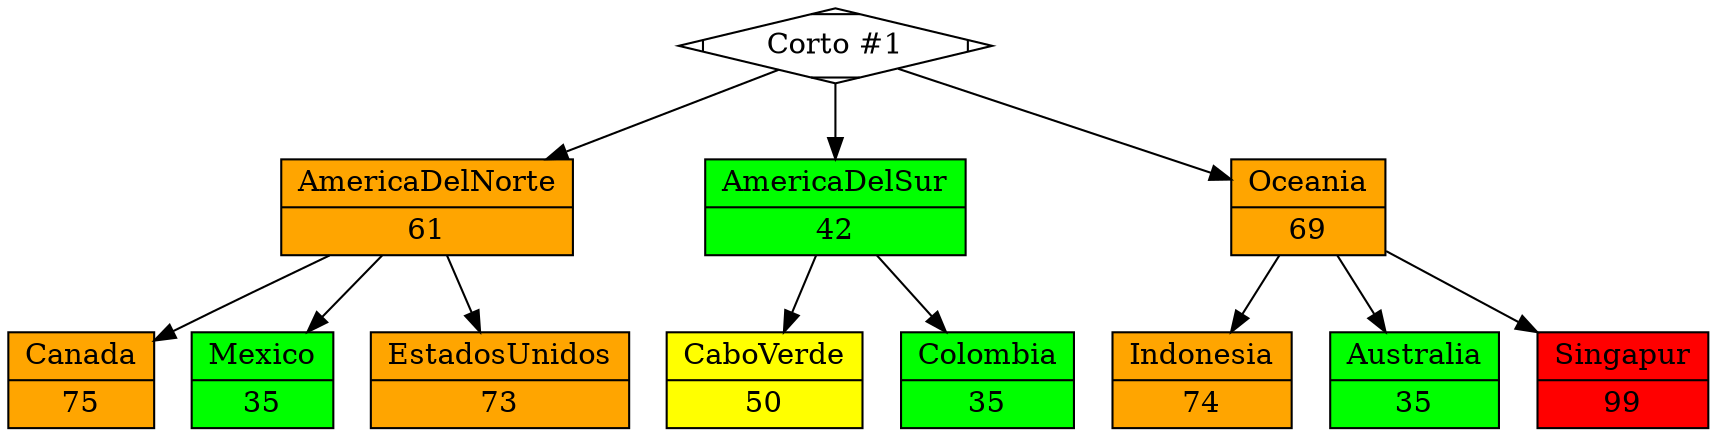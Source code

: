 digraph G { start -> AmericaDelNorte; AmericaDelNorte -> Canada; AmericaDelNorte -> Mexico; AmericaDelNorte -> EstadosUnidos; start -> AmericaDelSur; AmericaDelSur -> CaboVerde; AmericaDelSur -> Colombia; start -> Oceania; Oceania -> Indonesia; Oceania -> Australia; Oceania -> Singapur; start[shape =Mdiamond label="Corto #1"]; AmericaDelNorte[shape=record label="{AmericaDelNorte|61}"style=filled fillcolor= orange]; AmericaDelSur[shape=record label="{AmericaDelSur|42}"style=filled fillcolor= green]; Oceania[shape=record label="{Oceania|69}"style=filled fillcolor= orange]; Canada[shape=record label="{Canada|75}"style=filled fillcolor= orange]; Mexico[shape=record label="{Mexico|35}"style=filled fillcolor= green]; EstadosUnidos[shape=record label="{EstadosUnidos|73}"style=filled fillcolor= orange]; CaboVerde[shape=record label="{CaboVerde|50}"style=filled fillcolor= yellow]; Colombia[shape=record label="{Colombia|35}"style=filled fillcolor= green]; Indonesia[shape=record label="{Indonesia|74}"style=filled fillcolor= orange]; Australia[shape=record label="{Australia|35}"style=filled fillcolor= green]; Singapur[shape=record label="{Singapur|99}"style=filled fillcolor= red]; }